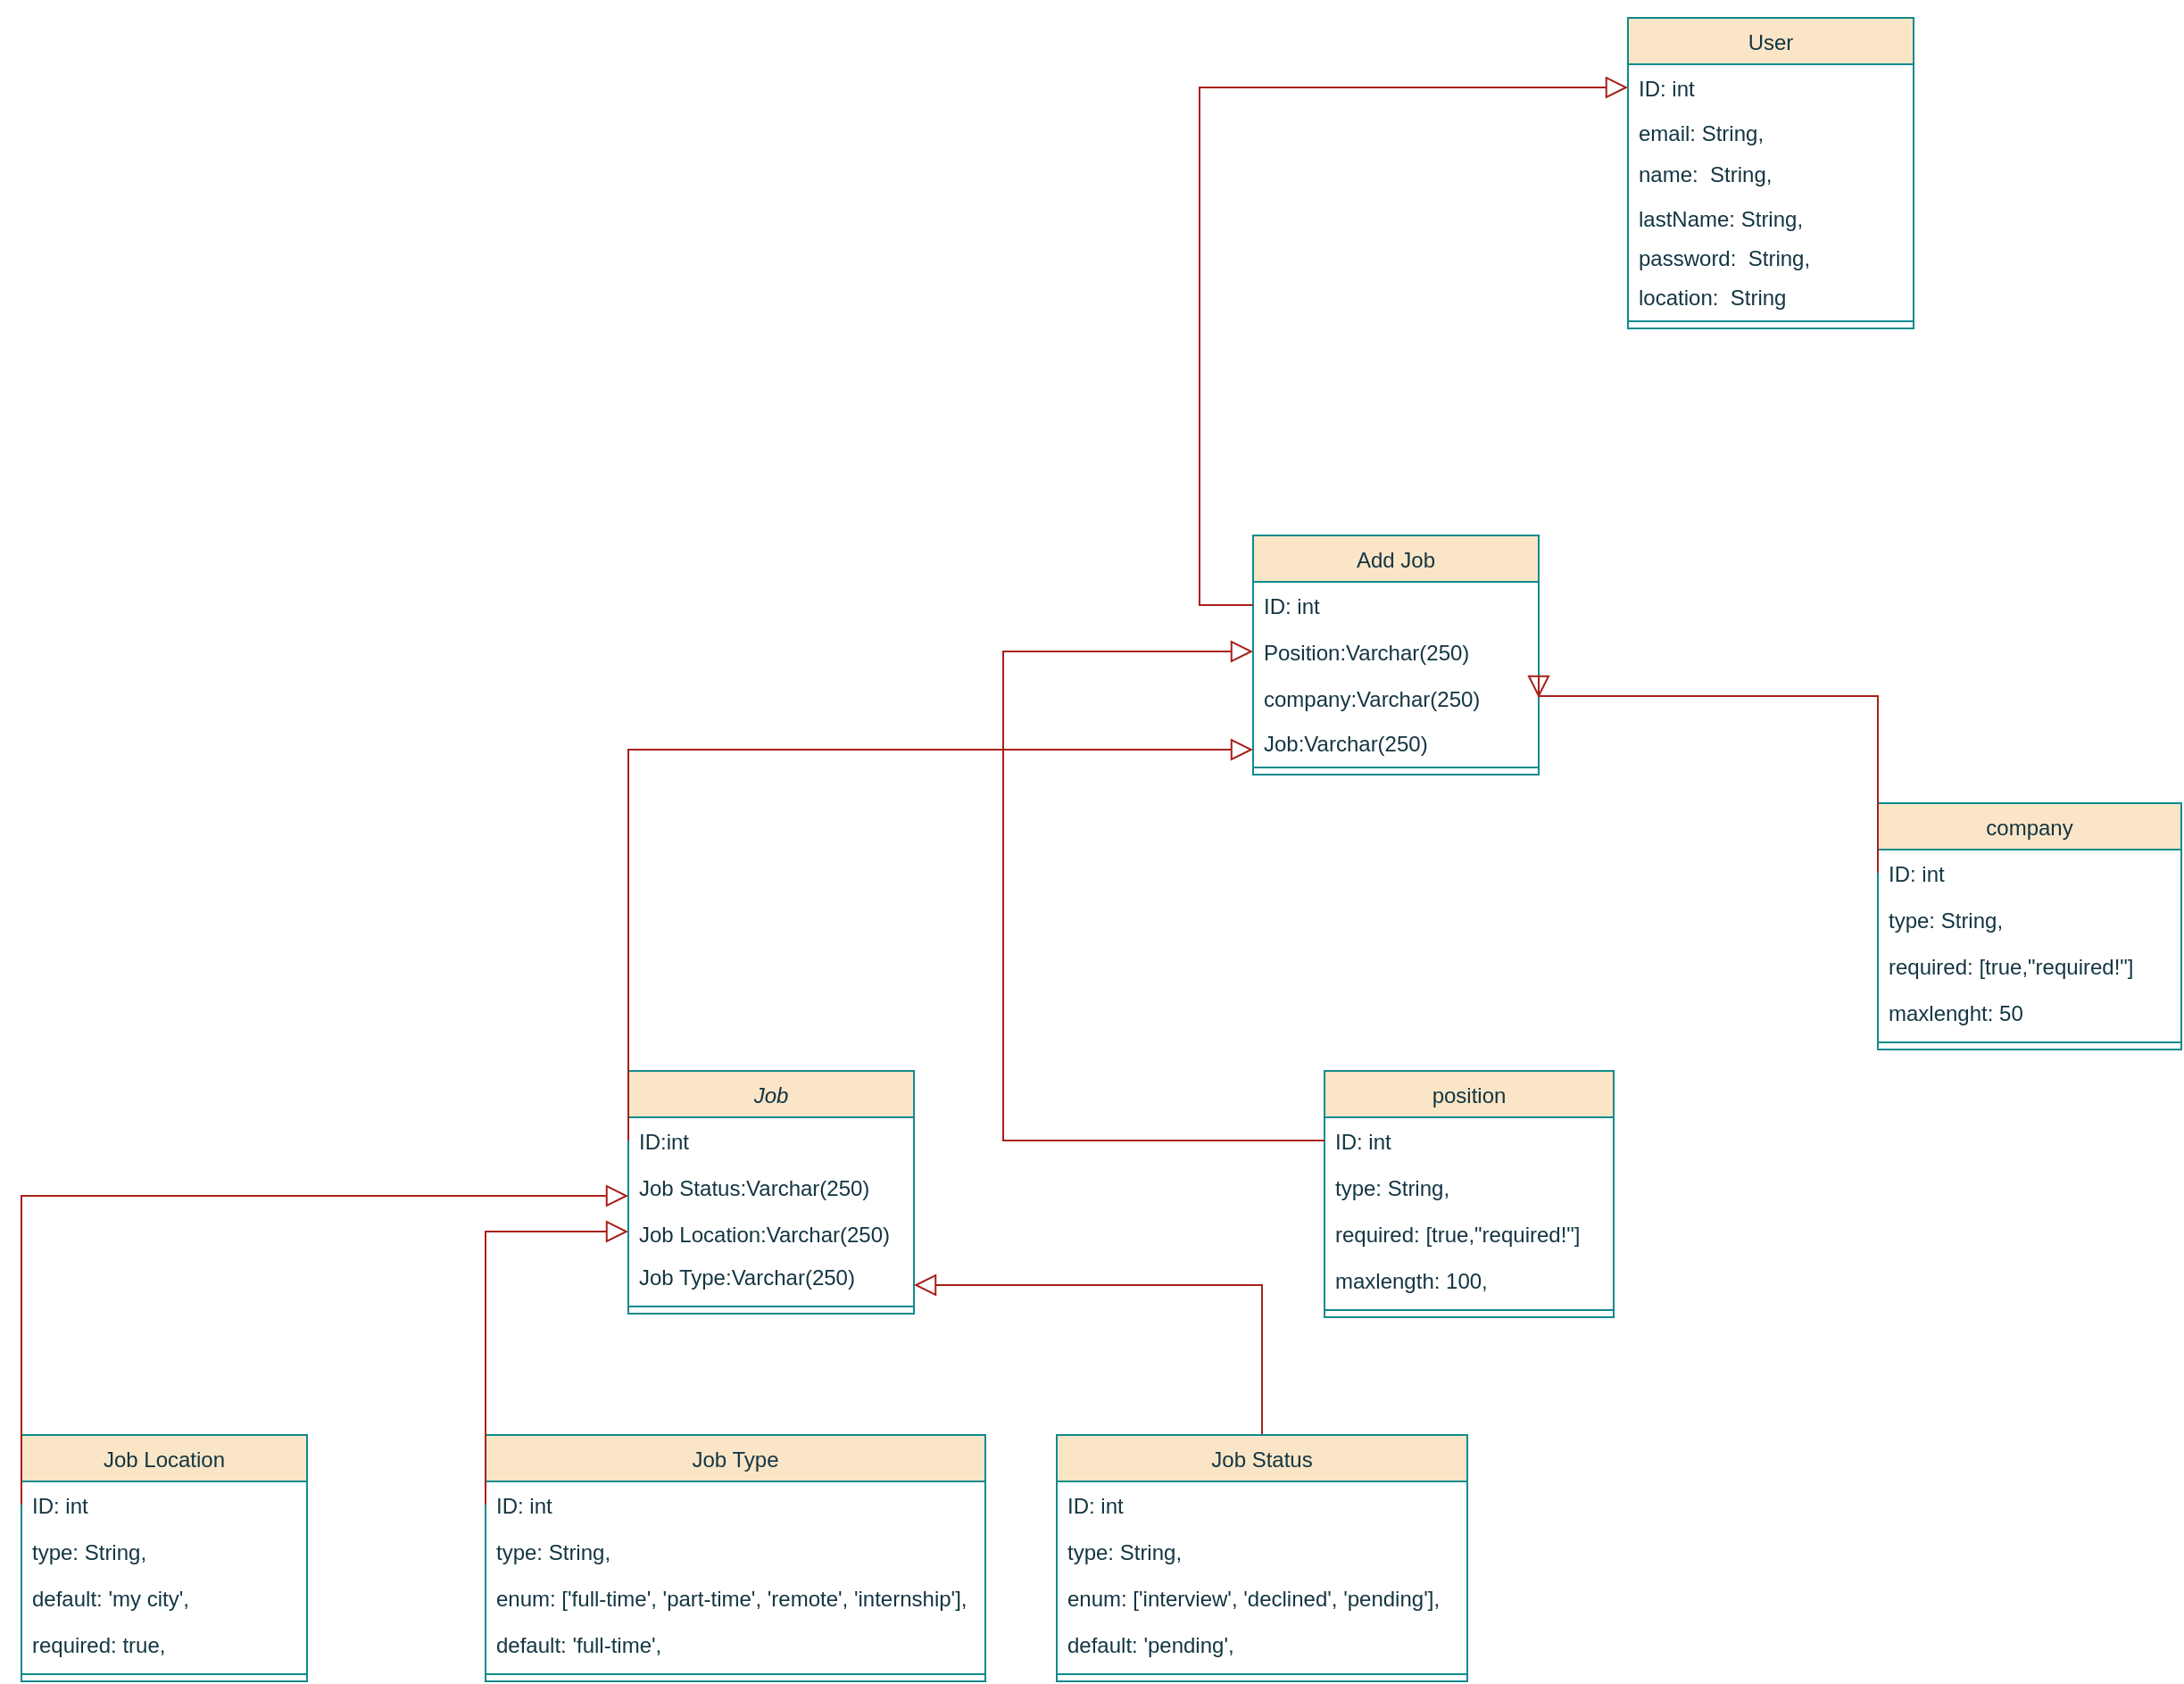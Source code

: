 <mxfile version="24.0.7" type="github">
  <diagram id="C5RBs43oDa-KdzZeNtuy" name="Page-1">
    <mxGraphModel dx="1967" dy="1993" grid="1" gridSize="10" guides="1" tooltips="1" connect="1" arrows="1" fold="1" page="1" pageScale="1" pageWidth="827" pageHeight="1169" math="0" shadow="0">
      <root>
        <mxCell id="WIyWlLk6GJQsqaUBKTNV-0" />
        <mxCell id="WIyWlLk6GJQsqaUBKTNV-1" parent="WIyWlLk6GJQsqaUBKTNV-0" />
        <mxCell id="zkfFHV4jXpPFQw0GAbJ--0" value="Job" style="swimlane;fontStyle=2;align=center;verticalAlign=top;childLayout=stackLayout;horizontal=1;startSize=26;horizontalStack=0;resizeParent=1;resizeLast=0;collapsible=1;marginBottom=0;rounded=0;shadow=0;strokeWidth=1;labelBackgroundColor=none;fillColor=#FAE5C7;strokeColor=#0F8B8D;fontColor=#143642;" parent="WIyWlLk6GJQsqaUBKTNV-1" vertex="1">
          <mxGeometry x="220" y="120" width="160" height="136" as="geometry">
            <mxRectangle x="230" y="140" width="160" height="26" as="alternateBounds" />
          </mxGeometry>
        </mxCell>
        <mxCell id="zkfFHV4jXpPFQw0GAbJ--2" value="ID:int" style="text;align=left;verticalAlign=top;spacingLeft=4;spacingRight=4;overflow=hidden;rotatable=0;points=[[0,0.5],[1,0.5]];portConstraint=eastwest;rounded=0;shadow=0;html=0;labelBackgroundColor=none;fontColor=#143642;" parent="zkfFHV4jXpPFQw0GAbJ--0" vertex="1">
          <mxGeometry y="26" width="160" height="26" as="geometry" />
        </mxCell>
        <mxCell id="5wOrvjhceS7PIr_R4zI3-54" style="edgeStyle=none;curved=1;rounded=0;orthogonalLoop=1;jettySize=auto;html=1;entryX=0;entryY=0.5;entryDx=0;entryDy=0;fontSize=12;startSize=8;endSize=8;labelBackgroundColor=none;fontColor=default;strokeColor=#A8201A;" edge="1" parent="zkfFHV4jXpPFQw0GAbJ--0" source="5wOrvjhceS7PIr_R4zI3-52" target="zkfFHV4jXpPFQw0GAbJ--0">
          <mxGeometry relative="1" as="geometry">
            <Array as="points" />
          </mxGeometry>
        </mxCell>
        <mxCell id="5wOrvjhceS7PIr_R4zI3-52" value="Job Status:Varchar(250)" style="text;align=left;verticalAlign=top;spacingLeft=4;spacingRight=4;overflow=hidden;rotatable=0;points=[[0,0.5],[1,0.5]];portConstraint=eastwest;rounded=0;shadow=0;html=0;labelBackgroundColor=none;fontColor=#143642;" vertex="1" parent="zkfFHV4jXpPFQw0GAbJ--0">
          <mxGeometry y="52" width="160" height="26" as="geometry" />
        </mxCell>
        <mxCell id="5wOrvjhceS7PIr_R4zI3-51" value="Job Location:Varchar(250)" style="text;align=left;verticalAlign=top;spacingLeft=4;spacingRight=4;overflow=hidden;rotatable=0;points=[[0,0.5],[1,0.5]];portConstraint=eastwest;rounded=0;shadow=0;html=0;labelBackgroundColor=none;fontColor=#143642;" vertex="1" parent="zkfFHV4jXpPFQw0GAbJ--0">
          <mxGeometry y="78" width="160" height="24" as="geometry" />
        </mxCell>
        <mxCell id="zkfFHV4jXpPFQw0GAbJ--3" value="Job Type:Varchar(250)&#xa;" style="text;align=left;verticalAlign=top;spacingLeft=4;spacingRight=4;overflow=hidden;rotatable=0;points=[[0,0.5],[1,0.5]];portConstraint=eastwest;rounded=0;shadow=0;html=0;labelBackgroundColor=none;fontColor=#143642;" parent="zkfFHV4jXpPFQw0GAbJ--0" vertex="1">
          <mxGeometry y="102" width="160" height="26" as="geometry" />
        </mxCell>
        <mxCell id="zkfFHV4jXpPFQw0GAbJ--4" value="" style="line;html=1;strokeWidth=1;align=left;verticalAlign=middle;spacingTop=-1;spacingLeft=3;spacingRight=3;rotatable=0;labelPosition=right;points=[];portConstraint=eastwest;labelBackgroundColor=none;rounded=0;fillColor=#FAE5C7;strokeColor=#0F8B8D;fontColor=#143642;" parent="zkfFHV4jXpPFQw0GAbJ--0" vertex="1">
          <mxGeometry y="128" width="160" height="8" as="geometry" />
        </mxCell>
        <mxCell id="zkfFHV4jXpPFQw0GAbJ--6" value="Job Type" style="swimlane;fontStyle=0;align=center;verticalAlign=top;childLayout=stackLayout;horizontal=1;startSize=26;horizontalStack=0;resizeParent=1;resizeLast=0;collapsible=1;marginBottom=0;rounded=0;shadow=0;strokeWidth=1;labelBackgroundColor=none;fillColor=#FAE5C7;strokeColor=#0F8B8D;fontColor=#143642;" parent="WIyWlLk6GJQsqaUBKTNV-1" vertex="1">
          <mxGeometry x="140" y="324" width="280" height="138" as="geometry">
            <mxRectangle x="130" y="380" width="160" height="26" as="alternateBounds" />
          </mxGeometry>
        </mxCell>
        <mxCell id="zkfFHV4jXpPFQw0GAbJ--7" value="ID: int" style="text;align=left;verticalAlign=top;spacingLeft=4;spacingRight=4;overflow=hidden;rotatable=0;points=[[0,0.5],[1,0.5]];portConstraint=eastwest;labelBackgroundColor=none;rounded=0;fontColor=#143642;" parent="zkfFHV4jXpPFQw0GAbJ--6" vertex="1">
          <mxGeometry y="26" width="280" height="26" as="geometry" />
        </mxCell>
        <mxCell id="5wOrvjhceS7PIr_R4zI3-55" value="type: String," style="text;align=left;verticalAlign=top;spacingLeft=4;spacingRight=4;overflow=hidden;rotatable=0;points=[[0,0.5],[1,0.5]];portConstraint=eastwest;labelBackgroundColor=none;rounded=0;fontColor=#143642;" vertex="1" parent="zkfFHV4jXpPFQw0GAbJ--6">
          <mxGeometry y="52" width="280" height="26" as="geometry" />
        </mxCell>
        <mxCell id="5wOrvjhceS7PIr_R4zI3-53" value="enum: [&#39;full-time&#39;, &#39;part-time&#39;, &#39;remote&#39;, &#39;internship&#39;]," style="text;align=left;verticalAlign=top;spacingLeft=4;spacingRight=4;overflow=hidden;rotatable=0;points=[[0,0.5],[1,0.5]];portConstraint=eastwest;rounded=0;shadow=0;html=0;labelBackgroundColor=none;fontColor=#143642;" vertex="1" parent="zkfFHV4jXpPFQw0GAbJ--6">
          <mxGeometry y="78" width="280" height="26" as="geometry" />
        </mxCell>
        <mxCell id="zkfFHV4jXpPFQw0GAbJ--8" value="default: &#39;full-time&#39;," style="text;align=left;verticalAlign=top;spacingLeft=4;spacingRight=4;overflow=hidden;rotatable=0;points=[[0,0.5],[1,0.5]];portConstraint=eastwest;rounded=0;shadow=0;html=0;labelBackgroundColor=none;fontColor=#143642;" parent="zkfFHV4jXpPFQw0GAbJ--6" vertex="1">
          <mxGeometry y="104" width="280" height="26" as="geometry" />
        </mxCell>
        <mxCell id="zkfFHV4jXpPFQw0GAbJ--9" value="" style="line;html=1;strokeWidth=1;align=left;verticalAlign=middle;spacingTop=-1;spacingLeft=3;spacingRight=3;rotatable=0;labelPosition=right;points=[];portConstraint=eastwest;labelBackgroundColor=none;rounded=0;fillColor=#FAE5C7;strokeColor=#0F8B8D;fontColor=#143642;" parent="zkfFHV4jXpPFQw0GAbJ--6" vertex="1">
          <mxGeometry y="130" width="280" height="8" as="geometry" />
        </mxCell>
        <mxCell id="zkfFHV4jXpPFQw0GAbJ--12" value="" style="endArrow=block;endSize=10;endFill=0;shadow=0;strokeWidth=1;rounded=0;curved=0;edgeStyle=elbowEdgeStyle;elbow=vertical;entryX=0;entryY=0.5;entryDx=0;entryDy=0;exitX=0;exitY=0.5;exitDx=0;exitDy=0;labelBackgroundColor=none;fontColor=default;strokeColor=#A8201A;" parent="WIyWlLk6GJQsqaUBKTNV-1" source="zkfFHV4jXpPFQw0GAbJ--7" target="5wOrvjhceS7PIr_R4zI3-51" edge="1">
          <mxGeometry width="160" relative="1" as="geometry">
            <mxPoint x="100" y="400" as="sourcePoint" />
            <mxPoint x="190" y="220" as="targetPoint" />
            <Array as="points">
              <mxPoint x="190" y="210" />
              <mxPoint x="170" y="220" />
            </Array>
          </mxGeometry>
        </mxCell>
        <mxCell id="zkfFHV4jXpPFQw0GAbJ--16" value="" style="endArrow=block;endSize=10;endFill=0;shadow=0;strokeWidth=1;rounded=0;curved=0;edgeStyle=elbowEdgeStyle;elbow=vertical;exitX=0.5;exitY=0;exitDx=0;exitDy=0;labelBackgroundColor=none;fontColor=default;strokeColor=#A8201A;" parent="WIyWlLk6GJQsqaUBKTNV-1" source="5wOrvjhceS7PIr_R4zI3-12" edge="1">
          <mxGeometry width="160" relative="1" as="geometry">
            <mxPoint x="355" y="380" as="sourcePoint" />
            <mxPoint x="380" y="240" as="targetPoint" />
            <Array as="points">
              <mxPoint x="410" y="240" />
              <mxPoint x="390" y="330" />
              <mxPoint x="355" y="300" />
            </Array>
          </mxGeometry>
        </mxCell>
        <mxCell id="zkfFHV4jXpPFQw0GAbJ--17" value="position&#xa;" style="swimlane;fontStyle=0;align=center;verticalAlign=top;childLayout=stackLayout;horizontal=1;startSize=26;horizontalStack=0;resizeParent=1;resizeLast=0;collapsible=1;marginBottom=0;rounded=0;shadow=0;strokeWidth=1;labelBackgroundColor=none;fillColor=#FAE5C7;strokeColor=#0F8B8D;fontColor=#143642;" parent="WIyWlLk6GJQsqaUBKTNV-1" vertex="1">
          <mxGeometry x="610" y="120" width="162" height="138" as="geometry">
            <mxRectangle x="550" y="140" width="160" height="26" as="alternateBounds" />
          </mxGeometry>
        </mxCell>
        <mxCell id="zkfFHV4jXpPFQw0GAbJ--19" value="ID: int" style="text;align=left;verticalAlign=top;spacingLeft=4;spacingRight=4;overflow=hidden;rotatable=0;points=[[0,0.5],[1,0.5]];portConstraint=eastwest;rounded=0;shadow=0;html=0;labelBackgroundColor=none;fontColor=#143642;" parent="zkfFHV4jXpPFQw0GAbJ--17" vertex="1">
          <mxGeometry y="26" width="162" height="26" as="geometry" />
        </mxCell>
        <mxCell id="zkfFHV4jXpPFQw0GAbJ--18" value="type: String," style="text;align=left;verticalAlign=top;spacingLeft=4;spacingRight=4;overflow=hidden;rotatable=0;points=[[0,0.5],[1,0.5]];portConstraint=eastwest;labelBackgroundColor=none;rounded=0;fontColor=#143642;" parent="zkfFHV4jXpPFQw0GAbJ--17" vertex="1">
          <mxGeometry y="52" width="162" height="26" as="geometry" />
        </mxCell>
        <mxCell id="zkfFHV4jXpPFQw0GAbJ--20" value="required: [true,&quot;required!&quot;]" style="text;align=left;verticalAlign=top;spacingLeft=4;spacingRight=4;overflow=hidden;rotatable=0;points=[[0,0.5],[1,0.5]];portConstraint=eastwest;rounded=0;shadow=0;html=0;labelBackgroundColor=none;fontColor=#143642;" parent="zkfFHV4jXpPFQw0GAbJ--17" vertex="1">
          <mxGeometry y="78" width="162" height="26" as="geometry" />
        </mxCell>
        <mxCell id="zkfFHV4jXpPFQw0GAbJ--21" value="maxlength: 100," style="text;align=left;verticalAlign=top;spacingLeft=4;spacingRight=4;overflow=hidden;rotatable=0;points=[[0,0.5],[1,0.5]];portConstraint=eastwest;rounded=0;shadow=0;html=0;labelBackgroundColor=none;fontColor=#143642;" parent="zkfFHV4jXpPFQw0GAbJ--17" vertex="1">
          <mxGeometry y="104" width="162" height="26" as="geometry" />
        </mxCell>
        <mxCell id="zkfFHV4jXpPFQw0GAbJ--23" value="" style="line;html=1;strokeWidth=1;align=left;verticalAlign=middle;spacingTop=-1;spacingLeft=3;spacingRight=3;rotatable=0;labelPosition=right;points=[];portConstraint=eastwest;labelBackgroundColor=none;rounded=0;fillColor=#FAE5C7;strokeColor=#0F8B8D;fontColor=#143642;" parent="zkfFHV4jXpPFQw0GAbJ--17" vertex="1">
          <mxGeometry y="130" width="162" height="8" as="geometry" />
        </mxCell>
        <mxCell id="5wOrvjhceS7PIr_R4zI3-1" value="Job Location" style="swimlane;fontStyle=0;align=center;verticalAlign=top;childLayout=stackLayout;horizontal=1;startSize=26;horizontalStack=0;resizeParent=1;resizeLast=0;collapsible=1;marginBottom=0;rounded=0;shadow=0;strokeWidth=1;labelBackgroundColor=none;fillColor=#FAE5C7;strokeColor=#0F8B8D;fontColor=#143642;" vertex="1" parent="WIyWlLk6GJQsqaUBKTNV-1">
          <mxGeometry x="-120" y="324" width="160" height="138" as="geometry">
            <mxRectangle x="550" y="140" width="160" height="26" as="alternateBounds" />
          </mxGeometry>
        </mxCell>
        <mxCell id="5wOrvjhceS7PIr_R4zI3-63" value="ID: int" style="text;align=left;verticalAlign=top;spacingLeft=4;spacingRight=4;overflow=hidden;rotatable=0;points=[[0,0.5],[1,0.5]];portConstraint=eastwest;labelBackgroundColor=none;rounded=0;fontColor=#143642;" vertex="1" parent="5wOrvjhceS7PIr_R4zI3-1">
          <mxGeometry y="26" width="160" height="26" as="geometry" />
        </mxCell>
        <mxCell id="5wOrvjhceS7PIr_R4zI3-2" value="type: String," style="text;align=left;verticalAlign=top;spacingLeft=4;spacingRight=4;overflow=hidden;rotatable=0;points=[[0,0.5],[1,0.5]];portConstraint=eastwest;labelBackgroundColor=none;rounded=0;fontColor=#143642;" vertex="1" parent="5wOrvjhceS7PIr_R4zI3-1">
          <mxGeometry y="52" width="160" height="26" as="geometry" />
        </mxCell>
        <mxCell id="5wOrvjhceS7PIr_R4zI3-3" value="default: &#39;my city&#39;," style="text;align=left;verticalAlign=top;spacingLeft=4;spacingRight=4;overflow=hidden;rotatable=0;points=[[0,0.5],[1,0.5]];portConstraint=eastwest;rounded=0;shadow=0;html=0;labelBackgroundColor=none;fontColor=#143642;" vertex="1" parent="5wOrvjhceS7PIr_R4zI3-1">
          <mxGeometry y="78" width="160" height="26" as="geometry" />
        </mxCell>
        <mxCell id="5wOrvjhceS7PIr_R4zI3-4" value="required: true," style="text;align=left;verticalAlign=top;spacingLeft=4;spacingRight=4;overflow=hidden;rotatable=0;points=[[0,0.5],[1,0.5]];portConstraint=eastwest;rounded=0;shadow=0;html=0;labelBackgroundColor=none;fontColor=#143642;" vertex="1" parent="5wOrvjhceS7PIr_R4zI3-1">
          <mxGeometry y="104" width="160" height="26" as="geometry" />
        </mxCell>
        <mxCell id="5wOrvjhceS7PIr_R4zI3-7" value="" style="line;html=1;strokeWidth=1;align=left;verticalAlign=middle;spacingTop=-1;spacingLeft=3;spacingRight=3;rotatable=0;labelPosition=right;points=[];portConstraint=eastwest;labelBackgroundColor=none;rounded=0;fillColor=#FAE5C7;strokeColor=#0F8B8D;fontColor=#143642;" vertex="1" parent="5wOrvjhceS7PIr_R4zI3-1">
          <mxGeometry y="130" width="160" height="8" as="geometry" />
        </mxCell>
        <mxCell id="5wOrvjhceS7PIr_R4zI3-12" value="Job Status" style="swimlane;fontStyle=0;align=center;verticalAlign=top;childLayout=stackLayout;horizontal=1;startSize=26;horizontalStack=0;resizeParent=1;resizeLast=0;collapsible=1;marginBottom=0;rounded=0;shadow=0;strokeWidth=1;labelBackgroundColor=none;fillColor=#FAE5C7;strokeColor=#0F8B8D;fontColor=#143642;" vertex="1" parent="WIyWlLk6GJQsqaUBKTNV-1">
          <mxGeometry x="460" y="324" width="230" height="138" as="geometry">
            <mxRectangle x="550" y="140" width="160" height="26" as="alternateBounds" />
          </mxGeometry>
        </mxCell>
        <mxCell id="5wOrvjhceS7PIr_R4zI3-62" value="ID: int" style="text;align=left;verticalAlign=top;spacingLeft=4;spacingRight=4;overflow=hidden;rotatable=0;points=[[0,0.5],[1,0.5]];portConstraint=eastwest;labelBackgroundColor=none;rounded=0;fontColor=#143642;" vertex="1" parent="5wOrvjhceS7PIr_R4zI3-12">
          <mxGeometry y="26" width="230" height="26" as="geometry" />
        </mxCell>
        <mxCell id="5wOrvjhceS7PIr_R4zI3-13" value="type: String," style="text;align=left;verticalAlign=top;spacingLeft=4;spacingRight=4;overflow=hidden;rotatable=0;points=[[0,0.5],[1,0.5]];portConstraint=eastwest;labelBackgroundColor=none;rounded=0;fontColor=#143642;" vertex="1" parent="5wOrvjhceS7PIr_R4zI3-12">
          <mxGeometry y="52" width="230" height="26" as="geometry" />
        </mxCell>
        <mxCell id="5wOrvjhceS7PIr_R4zI3-14" value="enum: [&#39;interview&#39;, &#39;declined&#39;, &#39;pending&#39;]," style="text;align=left;verticalAlign=top;spacingLeft=4;spacingRight=4;overflow=hidden;rotatable=0;points=[[0,0.5],[1,0.5]];portConstraint=eastwest;rounded=0;shadow=0;html=0;labelBackgroundColor=none;fontColor=#143642;" vertex="1" parent="5wOrvjhceS7PIr_R4zI3-12">
          <mxGeometry y="78" width="230" height="26" as="geometry" />
        </mxCell>
        <mxCell id="5wOrvjhceS7PIr_R4zI3-15" value="default: &#39;pending&#39;," style="text;align=left;verticalAlign=top;spacingLeft=4;spacingRight=4;overflow=hidden;rotatable=0;points=[[0,0.5],[1,0.5]];portConstraint=eastwest;rounded=0;shadow=0;html=0;labelBackgroundColor=none;fontColor=#143642;" vertex="1" parent="5wOrvjhceS7PIr_R4zI3-12">
          <mxGeometry y="104" width="230" height="26" as="geometry" />
        </mxCell>
        <mxCell id="5wOrvjhceS7PIr_R4zI3-18" value="" style="line;html=1;strokeWidth=1;align=left;verticalAlign=middle;spacingTop=-1;spacingLeft=3;spacingRight=3;rotatable=0;labelPosition=right;points=[];portConstraint=eastwest;labelBackgroundColor=none;rounded=0;fillColor=#FAE5C7;strokeColor=#0F8B8D;fontColor=#143642;" vertex="1" parent="5wOrvjhceS7PIr_R4zI3-12">
          <mxGeometry y="130" width="230" height="8" as="geometry" />
        </mxCell>
        <mxCell id="5wOrvjhceS7PIr_R4zI3-22" value="company" style="swimlane;fontStyle=0;align=center;verticalAlign=top;childLayout=stackLayout;horizontal=1;startSize=26;horizontalStack=0;resizeParent=1;resizeLast=0;collapsible=1;marginBottom=0;rounded=0;shadow=0;strokeWidth=1;labelBackgroundColor=none;fillColor=#FAE5C7;strokeColor=#0F8B8D;fontColor=#143642;" vertex="1" parent="WIyWlLk6GJQsqaUBKTNV-1">
          <mxGeometry x="920" y="-30" width="170" height="138" as="geometry">
            <mxRectangle x="550" y="140" width="160" height="26" as="alternateBounds" />
          </mxGeometry>
        </mxCell>
        <mxCell id="5wOrvjhceS7PIr_R4zI3-26" value="ID: int" style="text;align=left;verticalAlign=top;spacingLeft=4;spacingRight=4;overflow=hidden;rotatable=0;points=[[0,0.5],[1,0.5]];portConstraint=eastwest;rounded=0;shadow=0;html=0;labelBackgroundColor=none;fontColor=#143642;" vertex="1" parent="5wOrvjhceS7PIr_R4zI3-22">
          <mxGeometry y="26" width="170" height="26" as="geometry" />
        </mxCell>
        <mxCell id="5wOrvjhceS7PIr_R4zI3-23" value="type: String," style="text;align=left;verticalAlign=top;spacingLeft=4;spacingRight=4;overflow=hidden;rotatable=0;points=[[0,0.5],[1,0.5]];portConstraint=eastwest;labelBackgroundColor=none;rounded=0;fontColor=#143642;" vertex="1" parent="5wOrvjhceS7PIr_R4zI3-22">
          <mxGeometry y="52" width="170" height="26" as="geometry" />
        </mxCell>
        <mxCell id="5wOrvjhceS7PIr_R4zI3-24" value="required: [true,&quot;required!&quot;]" style="text;align=left;verticalAlign=top;spacingLeft=4;spacingRight=4;overflow=hidden;rotatable=0;points=[[0,0.5],[1,0.5]];portConstraint=eastwest;rounded=0;shadow=0;html=0;labelBackgroundColor=none;fontColor=#143642;" vertex="1" parent="5wOrvjhceS7PIr_R4zI3-22">
          <mxGeometry y="78" width="170" height="26" as="geometry" />
        </mxCell>
        <mxCell id="5wOrvjhceS7PIr_R4zI3-27" value="maxlenght: 50" style="text;align=left;verticalAlign=top;spacingLeft=4;spacingRight=4;overflow=hidden;rotatable=0;points=[[0,0.5],[1,0.5]];portConstraint=eastwest;rounded=0;shadow=0;html=0;labelBackgroundColor=none;fontColor=#143642;" vertex="1" parent="5wOrvjhceS7PIr_R4zI3-22">
          <mxGeometry y="104" width="170" height="26" as="geometry" />
        </mxCell>
        <mxCell id="5wOrvjhceS7PIr_R4zI3-28" value="" style="line;html=1;strokeWidth=1;align=left;verticalAlign=middle;spacingTop=-1;spacingLeft=3;spacingRight=3;rotatable=0;labelPosition=right;points=[];portConstraint=eastwest;labelBackgroundColor=none;rounded=0;fillColor=#FAE5C7;strokeColor=#0F8B8D;fontColor=#143642;" vertex="1" parent="5wOrvjhceS7PIr_R4zI3-22">
          <mxGeometry y="130" width="170" height="8" as="geometry" />
        </mxCell>
        <mxCell id="5wOrvjhceS7PIr_R4zI3-32" value="Add Job" style="swimlane;fontStyle=0;align=center;verticalAlign=top;childLayout=stackLayout;horizontal=1;startSize=26;horizontalStack=0;resizeParent=1;resizeLast=0;collapsible=1;marginBottom=0;rounded=0;shadow=0;strokeWidth=1;labelBackgroundColor=none;fillColor=#FAE5C7;strokeColor=#0F8B8D;fontColor=#143642;" vertex="1" parent="WIyWlLk6GJQsqaUBKTNV-1">
          <mxGeometry x="570" y="-180" width="160" height="134" as="geometry">
            <mxRectangle x="550" y="140" width="160" height="26" as="alternateBounds" />
          </mxGeometry>
        </mxCell>
        <mxCell id="5wOrvjhceS7PIr_R4zI3-33" value="ID: int" style="text;align=left;verticalAlign=top;spacingLeft=4;spacingRight=4;overflow=hidden;rotatable=0;points=[[0,0.5],[1,0.5]];portConstraint=eastwest;rounded=0;shadow=0;html=0;labelBackgroundColor=none;fontColor=#143642;" vertex="1" parent="5wOrvjhceS7PIr_R4zI3-32">
          <mxGeometry y="26" width="160" height="26" as="geometry" />
        </mxCell>
        <mxCell id="5wOrvjhceS7PIr_R4zI3-34" value="Position:Varchar(250)" style="text;align=left;verticalAlign=top;spacingLeft=4;spacingRight=4;overflow=hidden;rotatable=0;points=[[0,0.5],[1,0.5]];portConstraint=eastwest;labelBackgroundColor=none;rounded=0;fontColor=#143642;" vertex="1" parent="5wOrvjhceS7PIr_R4zI3-32">
          <mxGeometry y="52" width="160" height="26" as="geometry" />
        </mxCell>
        <mxCell id="5wOrvjhceS7PIr_R4zI3-49" value="company:Varchar(250)" style="text;align=left;verticalAlign=top;spacingLeft=4;spacingRight=4;overflow=hidden;rotatable=0;points=[[0,0.5],[1,0.5]];portConstraint=eastwest;labelBackgroundColor=none;rounded=0;fontColor=#143642;" vertex="1" parent="5wOrvjhceS7PIr_R4zI3-32">
          <mxGeometry y="78" width="160" height="26" as="geometry" />
        </mxCell>
        <mxCell id="5wOrvjhceS7PIr_R4zI3-35" value="Job:Varchar(250)" style="text;align=left;verticalAlign=bottom;spacingLeft=4;spacingRight=4;overflow=hidden;rotatable=0;points=[[0,0.5],[1,0.5]];portConstraint=eastwest;rounded=0;shadow=0;html=0;labelBackgroundColor=none;fontColor=#143642;" vertex="1" parent="5wOrvjhceS7PIr_R4zI3-32">
          <mxGeometry y="104" width="160" height="22" as="geometry" />
        </mxCell>
        <mxCell id="5wOrvjhceS7PIr_R4zI3-37" value="" style="line;html=1;strokeWidth=1;align=left;verticalAlign=middle;spacingTop=-1;spacingLeft=3;spacingRight=3;rotatable=0;labelPosition=right;points=[];portConstraint=eastwest;labelBackgroundColor=none;rounded=0;fillColor=#FAE5C7;strokeColor=#0F8B8D;fontColor=#143642;" vertex="1" parent="5wOrvjhceS7PIr_R4zI3-32">
          <mxGeometry y="126" width="160" height="8" as="geometry" />
        </mxCell>
        <mxCell id="5wOrvjhceS7PIr_R4zI3-43" value="" style="endArrow=block;endSize=10;endFill=0;shadow=0;strokeWidth=1;rounded=0;curved=0;edgeStyle=elbowEdgeStyle;elbow=vertical;exitX=0;exitY=0.5;exitDx=0;exitDy=0;entryX=0;entryY=0.5;entryDx=0;entryDy=0;labelBackgroundColor=none;fontColor=default;strokeColor=#A8201A;verticalAlign=top;" edge="1" parent="WIyWlLk6GJQsqaUBKTNV-1" source="zkfFHV4jXpPFQw0GAbJ--19" target="5wOrvjhceS7PIr_R4zI3-34">
          <mxGeometry width="160" relative="1" as="geometry">
            <mxPoint x="490" y="170" as="sourcePoint" />
            <mxPoint x="380" y="-20" as="targetPoint" />
            <Array as="points">
              <mxPoint x="430" y="10" />
              <mxPoint x="500" y="140" />
              <mxPoint x="465" y="110" />
            </Array>
          </mxGeometry>
        </mxCell>
        <mxCell id="5wOrvjhceS7PIr_R4zI3-45" value="" style="endArrow=block;endSize=10;endFill=0;shadow=0;strokeWidth=1;rounded=0;curved=0;edgeStyle=elbowEdgeStyle;elbow=vertical;exitX=0;exitY=0.5;exitDx=0;exitDy=0;labelBackgroundColor=none;fontColor=default;strokeColor=#A8201A;entryX=1;entryY=0.5;entryDx=0;entryDy=0;" edge="1" parent="WIyWlLk6GJQsqaUBKTNV-1" source="5wOrvjhceS7PIr_R4zI3-26" target="5wOrvjhceS7PIr_R4zI3-49">
          <mxGeometry width="160" relative="1" as="geometry">
            <mxPoint x="730" y="-49" as="sourcePoint" />
            <mxPoint x="732" y="-60" as="targetPoint" />
            <Array as="points">
              <mxPoint x="830" y="-90" />
              <mxPoint x="810" y="-60" />
              <mxPoint x="700" y="10" />
              <mxPoint x="667" y="91" />
            </Array>
          </mxGeometry>
        </mxCell>
        <mxCell id="5wOrvjhceS7PIr_R4zI3-48" value="" style="endArrow=block;endSize=10;endFill=0;shadow=0;strokeWidth=1;rounded=0;curved=0;edgeStyle=elbowEdgeStyle;elbow=vertical;exitX=0;exitY=0.5;exitDx=0;exitDy=0;labelBackgroundColor=none;fontColor=default;strokeColor=#A8201A;" edge="1" parent="WIyWlLk6GJQsqaUBKTNV-1" source="zkfFHV4jXpPFQw0GAbJ--2" target="5wOrvjhceS7PIr_R4zI3-35">
          <mxGeometry width="160" relative="1" as="geometry">
            <mxPoint x="200" y="150" as="sourcePoint" />
            <mxPoint x="460" y="10" as="targetPoint" />
            <Array as="points">
              <mxPoint x="570" y="-60" />
              <mxPoint x="430" y="35" />
              <mxPoint x="390" />
              <mxPoint x="270.96" y="81" />
              <mxPoint x="235.96" y="51" />
            </Array>
          </mxGeometry>
        </mxCell>
        <mxCell id="5wOrvjhceS7PIr_R4zI3-65" value="" style="endArrow=block;endSize=10;endFill=0;shadow=0;strokeWidth=1;rounded=0;curved=0;edgeStyle=elbowEdgeStyle;elbow=vertical;entryX=0;entryY=0.5;entryDx=0;entryDy=0;exitX=0;exitY=0.5;exitDx=0;exitDy=0;labelBackgroundColor=none;fontColor=default;strokeColor=#A8201A;" edge="1" parent="WIyWlLk6GJQsqaUBKTNV-1" source="5wOrvjhceS7PIr_R4zI3-63">
          <mxGeometry width="160" relative="1" as="geometry">
            <mxPoint x="-150" y="365" as="sourcePoint" />
            <mxPoint x="220" y="190" as="targetPoint" />
            <Array as="points">
              <mxPoint x="50" y="190" />
            </Array>
          </mxGeometry>
        </mxCell>
        <mxCell id="5wOrvjhceS7PIr_R4zI3-69" value="User" style="swimlane;fontStyle=0;align=center;verticalAlign=top;childLayout=stackLayout;horizontal=1;startSize=26;horizontalStack=0;resizeParent=1;resizeLast=0;collapsible=1;marginBottom=0;rounded=0;shadow=0;strokeWidth=1;labelBackgroundColor=none;fillColor=#FAE5C7;strokeColor=#0F8B8D;fontColor=#143642;" vertex="1" parent="WIyWlLk6GJQsqaUBKTNV-1">
          <mxGeometry x="780" y="-470" width="160" height="174" as="geometry">
            <mxRectangle x="550" y="140" width="160" height="26" as="alternateBounds" />
          </mxGeometry>
        </mxCell>
        <mxCell id="5wOrvjhceS7PIr_R4zI3-70" value="ID: int" style="text;align=left;verticalAlign=top;spacingLeft=4;spacingRight=4;overflow=hidden;rotatable=0;points=[[0,0.5],[1,0.5]];portConstraint=eastwest;rounded=0;shadow=0;html=0;labelBackgroundColor=none;fontColor=#143642;" vertex="1" parent="5wOrvjhceS7PIr_R4zI3-69">
          <mxGeometry y="26" width="160" height="26" as="geometry" />
        </mxCell>
        <mxCell id="5wOrvjhceS7PIr_R4zI3-78" value="email: String," style="text;align=left;verticalAlign=bottom;spacingLeft=4;spacingRight=4;overflow=hidden;rotatable=0;points=[[0,0.5],[1,0.5]];portConstraint=eastwest;rounded=0;shadow=0;html=0;labelBackgroundColor=none;fontColor=#143642;" vertex="1" parent="5wOrvjhceS7PIr_R4zI3-69">
          <mxGeometry y="52" width="160" height="22" as="geometry" />
        </mxCell>
        <mxCell id="5wOrvjhceS7PIr_R4zI3-71" value="name:  String," style="text;align=left;verticalAlign=top;spacingLeft=4;spacingRight=4;overflow=hidden;rotatable=0;points=[[0,0.5],[1,0.5]];portConstraint=eastwest;labelBackgroundColor=none;rounded=0;fontColor=#143642;" vertex="1" parent="5wOrvjhceS7PIr_R4zI3-69">
          <mxGeometry y="74" width="160" height="26" as="geometry" />
        </mxCell>
        <mxCell id="5wOrvjhceS7PIr_R4zI3-77" value="lastName: String," style="text;align=left;verticalAlign=bottom;spacingLeft=4;spacingRight=4;overflow=hidden;rotatable=0;points=[[0,0.5],[1,0.5]];portConstraint=eastwest;rounded=0;shadow=0;html=0;labelBackgroundColor=none;fontColor=#143642;" vertex="1" parent="5wOrvjhceS7PIr_R4zI3-69">
          <mxGeometry y="100" width="160" height="22" as="geometry" />
        </mxCell>
        <mxCell id="5wOrvjhceS7PIr_R4zI3-76" value="password:  String," style="text;align=left;verticalAlign=bottom;spacingLeft=4;spacingRight=4;overflow=hidden;rotatable=0;points=[[0,0.5],[1,0.5]];portConstraint=eastwest;rounded=0;shadow=0;html=0;labelBackgroundColor=none;fontColor=#143642;" vertex="1" parent="5wOrvjhceS7PIr_R4zI3-69">
          <mxGeometry y="122" width="160" height="22" as="geometry" />
        </mxCell>
        <mxCell id="5wOrvjhceS7PIr_R4zI3-75" value="location:  String" style="text;align=left;verticalAlign=bottom;spacingLeft=4;spacingRight=4;overflow=hidden;rotatable=0;points=[[0,0.5],[1,0.5]];portConstraint=eastwest;rounded=0;shadow=0;html=0;labelBackgroundColor=none;fontColor=#143642;" vertex="1" parent="5wOrvjhceS7PIr_R4zI3-69">
          <mxGeometry y="144" width="160" height="22" as="geometry" />
        </mxCell>
        <mxCell id="5wOrvjhceS7PIr_R4zI3-74" value="" style="line;html=1;strokeWidth=1;align=left;verticalAlign=middle;spacingTop=-1;spacingLeft=3;spacingRight=3;rotatable=0;labelPosition=right;points=[];portConstraint=eastwest;labelBackgroundColor=none;rounded=0;fillColor=#FAE5C7;strokeColor=#0F8B8D;fontColor=#143642;" vertex="1" parent="5wOrvjhceS7PIr_R4zI3-69">
          <mxGeometry y="166" width="160" height="8" as="geometry" />
        </mxCell>
        <mxCell id="5wOrvjhceS7PIr_R4zI3-82" value="" style="endArrow=block;endSize=10;endFill=0;shadow=0;strokeWidth=1;rounded=0;curved=0;edgeStyle=elbowEdgeStyle;elbow=vertical;labelBackgroundColor=none;fontColor=default;strokeColor=#A8201A;verticalAlign=top;entryX=0;entryY=0.5;entryDx=0;entryDy=0;exitX=0;exitY=0.5;exitDx=0;exitDy=0;" edge="1" parent="WIyWlLk6GJQsqaUBKTNV-1" source="5wOrvjhceS7PIr_R4zI3-33" target="5wOrvjhceS7PIr_R4zI3-70">
          <mxGeometry width="160" relative="1" as="geometry">
            <mxPoint x="460" y="-40" as="sourcePoint" />
            <mxPoint x="530" y="-320" as="targetPoint" />
            <Array as="points">
              <mxPoint x="540" y="-340" />
              <mxPoint x="390" y="-135" />
              <mxPoint x="355" y="-165" />
            </Array>
          </mxGeometry>
        </mxCell>
        <mxCell id="5wOrvjhceS7PIr_R4zI3-83" style="edgeStyle=none;curved=1;rounded=0;orthogonalLoop=1;jettySize=auto;html=1;exitX=0.75;exitY=0;exitDx=0;exitDy=0;strokeColor=#A8201A;fontSize=12;fontColor=#143642;startSize=8;endSize=8;fillColor=#FAE5C7;" edge="1" parent="WIyWlLk6GJQsqaUBKTNV-1" source="5wOrvjhceS7PIr_R4zI3-69" target="5wOrvjhceS7PIr_R4zI3-69">
          <mxGeometry relative="1" as="geometry" />
        </mxCell>
      </root>
    </mxGraphModel>
  </diagram>
</mxfile>
